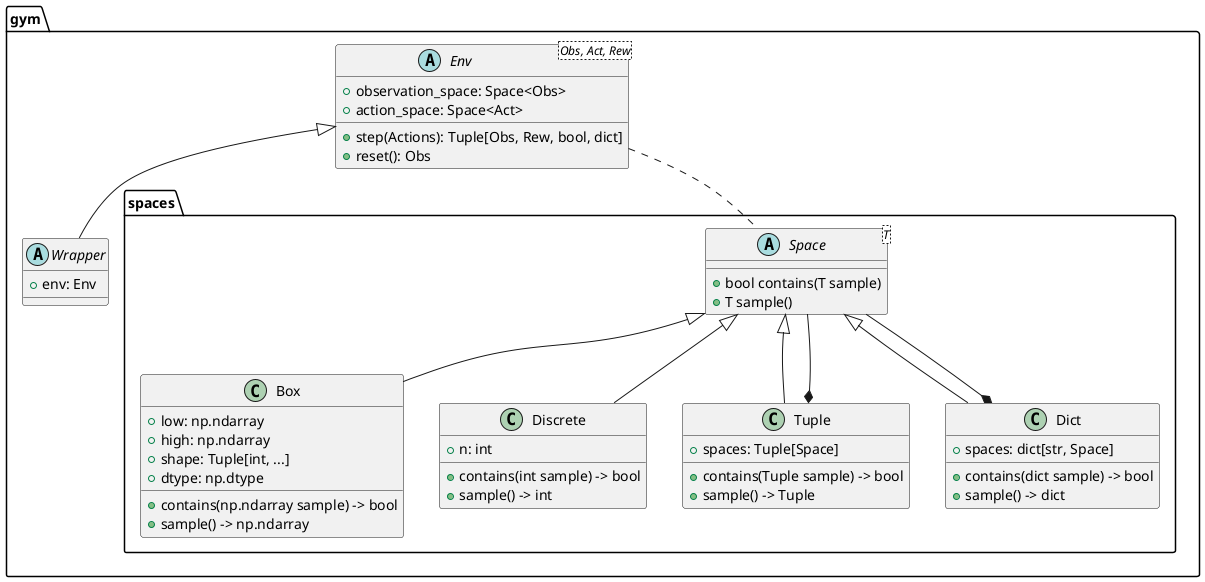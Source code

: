 @startuml Gym

package gym {
    package spaces as gym.spaces {
        abstract class Space<T> {
            + bool contains(T sample) 
            + T sample()
        }

        class Box extends Space {
            + low: np.ndarray
            + high: np.ndarray
            + shape: Tuple[int, ...]
            + dtype: np.dtype
            + contains(np.ndarray sample) -> bool
            + sample() -> np.ndarray
        }

        class Discrete extends Space {
            + n: int
            + contains(int sample) -> bool
            + sample() -> int
        }

        class Tuple extends Space {
            + spaces: Tuple[Space]
            + contains(Tuple sample) -> bool
            + sample() -> Tuple
        }
        ' Tuple spaces contain other spaces.
        Tuple *--  Space

        class Dict extends Space {
            + spaces: dict[str, Space]
            + contains(dict sample) -> bool
            + sample() -> dict
        }
        ' Same for Dicts.
        Dict *--  Space
    }

    abstract class Env<Obs, Act, Rew>{
        + observation_space: Space<Obs>
        + action_space: Space<Act> 
        + step(Actions): Tuple[Obs, Rew, bool, dict]
        + reset(): Obs
    }
    Env .. Space

    abstract class Wrapper extends Env{
        + env: Env
    }
}

@enduml